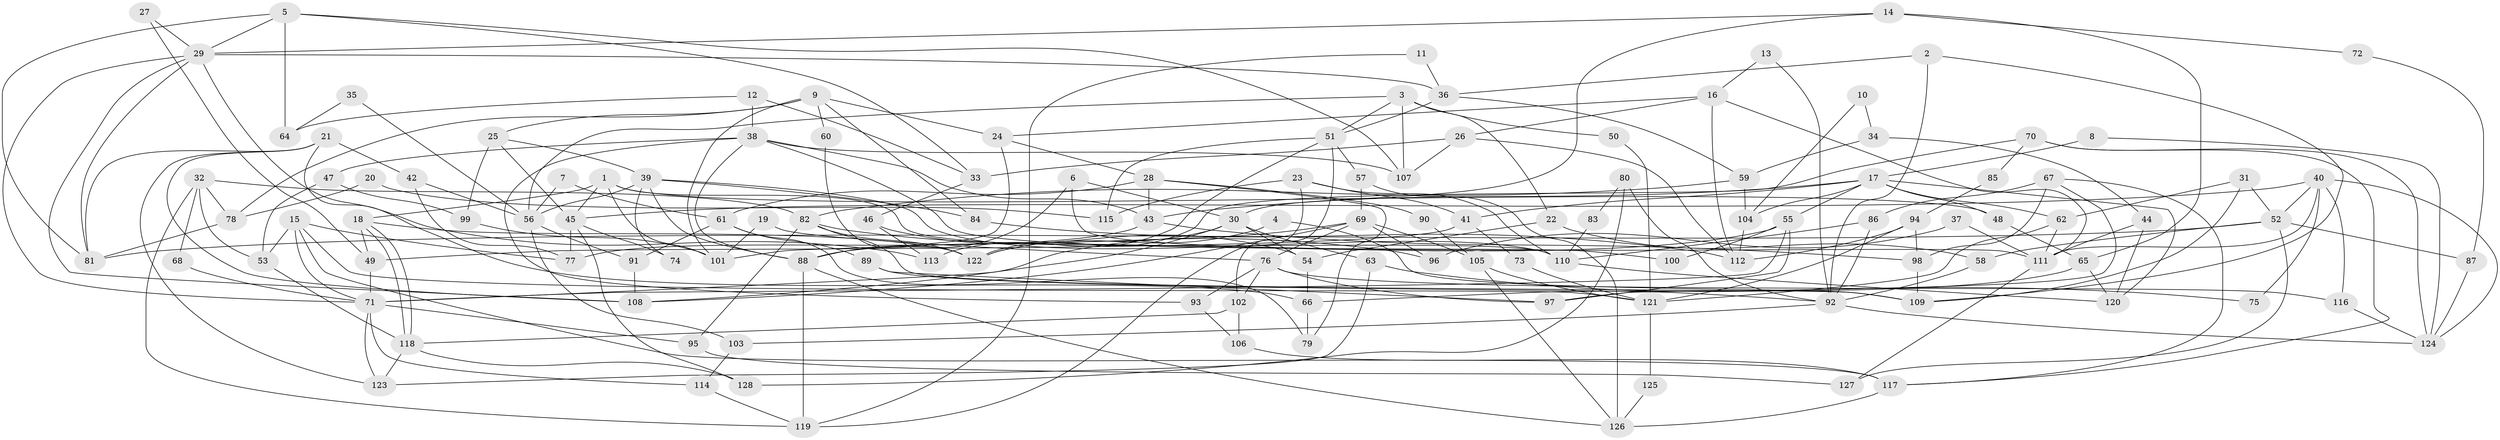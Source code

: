 // coarse degree distribution, {7: 0.13725490196078433, 3: 0.17647058823529413, 12: 0.0196078431372549, 2: 0.13725490196078433, 9: 0.0784313725490196, 16: 0.0392156862745098, 5: 0.0784313725490196, 4: 0.0784313725490196, 13: 0.058823529411764705, 6: 0.11764705882352941, 11: 0.0196078431372549, 8: 0.058823529411764705}
// Generated by graph-tools (version 1.1) at 2025/19/03/04/25 18:19:00]
// undirected, 128 vertices, 256 edges
graph export_dot {
graph [start="1"]
  node [color=gray90,style=filled];
  1;
  2;
  3;
  4;
  5;
  6;
  7;
  8;
  9;
  10;
  11;
  12;
  13;
  14;
  15;
  16;
  17;
  18;
  19;
  20;
  21;
  22;
  23;
  24;
  25;
  26;
  27;
  28;
  29;
  30;
  31;
  32;
  33;
  34;
  35;
  36;
  37;
  38;
  39;
  40;
  41;
  42;
  43;
  44;
  45;
  46;
  47;
  48;
  49;
  50;
  51;
  52;
  53;
  54;
  55;
  56;
  57;
  58;
  59;
  60;
  61;
  62;
  63;
  64;
  65;
  66;
  67;
  68;
  69;
  70;
  71;
  72;
  73;
  74;
  75;
  76;
  77;
  78;
  79;
  80;
  81;
  82;
  83;
  84;
  85;
  86;
  87;
  88;
  89;
  90;
  91;
  92;
  93;
  94;
  95;
  96;
  97;
  98;
  99;
  100;
  101;
  102;
  103;
  104;
  105;
  106;
  107;
  108;
  109;
  110;
  111;
  112;
  113;
  114;
  115;
  116;
  117;
  118;
  119;
  120;
  121;
  122;
  123;
  124;
  125;
  126;
  127;
  128;
  1 -- 45;
  1 -- 48;
  1 -- 18;
  1 -- 101;
  1 -- 110;
  2 -- 92;
  2 -- 36;
  2 -- 109;
  3 -- 56;
  3 -- 51;
  3 -- 22;
  3 -- 50;
  3 -- 107;
  4 -- 122;
  4 -- 109;
  5 -- 29;
  5 -- 81;
  5 -- 33;
  5 -- 64;
  5 -- 107;
  6 -- 88;
  6 -- 30;
  6 -- 111;
  7 -- 56;
  7 -- 61;
  8 -- 124;
  8 -- 17;
  9 -- 78;
  9 -- 101;
  9 -- 24;
  9 -- 25;
  9 -- 60;
  9 -- 84;
  10 -- 34;
  10 -- 104;
  11 -- 36;
  11 -- 119;
  12 -- 33;
  12 -- 38;
  12 -- 64;
  13 -- 16;
  13 -- 92;
  14 -- 29;
  14 -- 30;
  14 -- 65;
  14 -- 72;
  15 -- 117;
  15 -- 71;
  15 -- 53;
  15 -- 77;
  15 -- 121;
  16 -- 26;
  16 -- 112;
  16 -- 24;
  16 -- 111;
  17 -- 62;
  17 -- 104;
  17 -- 41;
  17 -- 43;
  17 -- 48;
  17 -- 55;
  17 -- 120;
  18 -- 118;
  18 -- 118;
  18 -- 49;
  18 -- 122;
  19 -- 101;
  19 -- 76;
  20 -- 78;
  20 -- 115;
  21 -- 42;
  21 -- 108;
  21 -- 66;
  21 -- 81;
  21 -- 123;
  22 -- 58;
  22 -- 54;
  23 -- 110;
  23 -- 41;
  23 -- 115;
  23 -- 119;
  24 -- 28;
  24 -- 101;
  25 -- 39;
  25 -- 45;
  25 -- 99;
  26 -- 107;
  26 -- 33;
  26 -- 112;
  27 -- 29;
  27 -- 49;
  28 -- 79;
  28 -- 43;
  28 -- 61;
  28 -- 90;
  29 -- 81;
  29 -- 71;
  29 -- 36;
  29 -- 108;
  29 -- 113;
  30 -- 108;
  30 -- 54;
  30 -- 63;
  30 -- 122;
  31 -- 109;
  31 -- 52;
  31 -- 62;
  32 -- 119;
  32 -- 53;
  32 -- 68;
  32 -- 78;
  32 -- 82;
  33 -- 46;
  34 -- 44;
  34 -- 59;
  35 -- 56;
  35 -- 64;
  36 -- 51;
  36 -- 59;
  37 -- 96;
  37 -- 111;
  38 -- 43;
  38 -- 107;
  38 -- 47;
  38 -- 88;
  38 -- 93;
  38 -- 100;
  39 -- 88;
  39 -- 84;
  39 -- 56;
  39 -- 74;
  39 -- 110;
  40 -- 45;
  40 -- 111;
  40 -- 52;
  40 -- 75;
  40 -- 116;
  40 -- 124;
  41 -- 49;
  41 -- 73;
  42 -- 56;
  42 -- 77;
  43 -- 77;
  43 -- 98;
  44 -- 111;
  44 -- 120;
  45 -- 77;
  45 -- 74;
  45 -- 128;
  46 -- 54;
  46 -- 113;
  47 -- 99;
  47 -- 53;
  48 -- 65;
  49 -- 71;
  50 -- 121;
  51 -- 57;
  51 -- 102;
  51 -- 113;
  51 -- 115;
  52 -- 127;
  52 -- 58;
  52 -- 81;
  52 -- 87;
  53 -- 118;
  54 -- 66;
  55 -- 97;
  55 -- 71;
  55 -- 88;
  55 -- 100;
  56 -- 91;
  56 -- 103;
  57 -- 126;
  57 -- 69;
  58 -- 92;
  59 -- 82;
  59 -- 104;
  60 -- 122;
  61 -- 89;
  61 -- 79;
  61 -- 91;
  62 -- 111;
  62 -- 121;
  63 -- 123;
  63 -- 75;
  65 -- 120;
  65 -- 66;
  66 -- 79;
  67 -- 98;
  67 -- 117;
  67 -- 86;
  67 -- 97;
  68 -- 71;
  69 -- 105;
  69 -- 71;
  69 -- 76;
  69 -- 96;
  69 -- 108;
  70 -- 122;
  70 -- 124;
  70 -- 85;
  70 -- 117;
  71 -- 123;
  71 -- 95;
  71 -- 114;
  72 -- 87;
  73 -- 121;
  76 -- 116;
  76 -- 93;
  76 -- 97;
  76 -- 102;
  78 -- 81;
  80 -- 92;
  80 -- 128;
  80 -- 83;
  82 -- 122;
  82 -- 95;
  82 -- 96;
  82 -- 109;
  83 -- 110;
  84 -- 112;
  85 -- 94;
  86 -- 110;
  86 -- 92;
  87 -- 124;
  88 -- 119;
  88 -- 126;
  89 -- 92;
  89 -- 97;
  90 -- 105;
  91 -- 108;
  92 -- 103;
  92 -- 124;
  93 -- 106;
  94 -- 98;
  94 -- 121;
  94 -- 112;
  95 -- 127;
  98 -- 109;
  99 -- 101;
  102 -- 118;
  102 -- 106;
  103 -- 114;
  104 -- 112;
  105 -- 121;
  105 -- 126;
  106 -- 117;
  110 -- 120;
  111 -- 127;
  114 -- 119;
  116 -- 124;
  117 -- 126;
  118 -- 123;
  118 -- 128;
  121 -- 125;
  125 -- 126;
}
